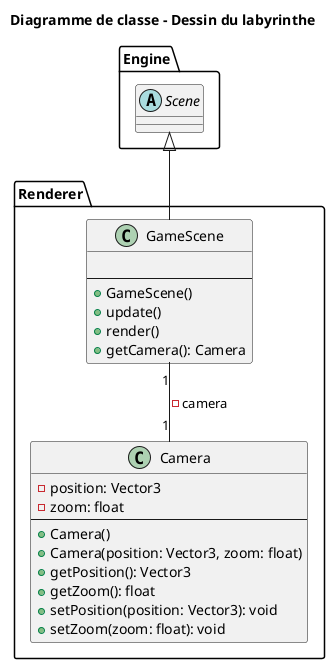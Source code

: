 @startuml
title Diagramme de classe - Dessin du labyrinthe

package Engine {
    abstract Scene
}

package Renderer {

    class GameScene {
        
        ---
        + GameScene()
        + update()
        + render()
        + getCamera(): Camera
    }

    GameScene -up-|> Scene

    class Camera {
        - position: Vector3
        - zoom: float
        ---
        + Camera()
        + Camera(position: Vector3, zoom: float)
        + getPosition(): Vector3
        + getZoom(): float
        + setPosition(position: Vector3): void
        + setZoom(zoom: float): void
    }
}

GameScene "1" -- "1" Camera: - camera

@enduml